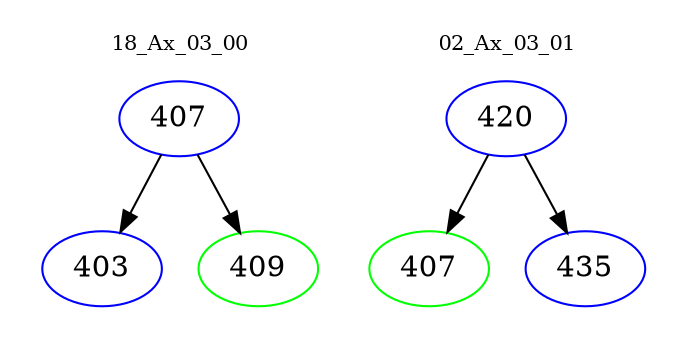 digraph{
subgraph cluster_0 {
color = white
label = "18_Ax_03_00";
fontsize=10;
T0_407 [label="407", color="blue"]
T0_407 -> T0_403 [color="black"]
T0_403 [label="403", color="blue"]
T0_407 -> T0_409 [color="black"]
T0_409 [label="409", color="green"]
}
subgraph cluster_1 {
color = white
label = "02_Ax_03_01";
fontsize=10;
T1_420 [label="420", color="blue"]
T1_420 -> T1_407 [color="black"]
T1_407 [label="407", color="green"]
T1_420 -> T1_435 [color="black"]
T1_435 [label="435", color="blue"]
}
}
